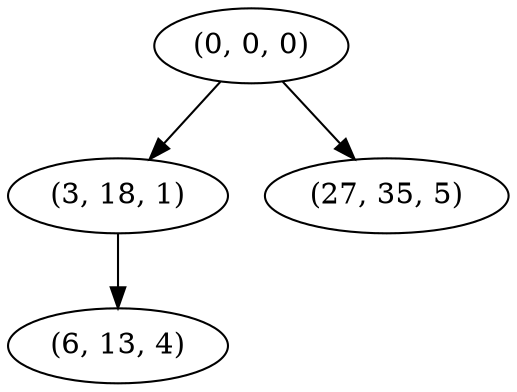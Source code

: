 digraph tree {
    "(0, 0, 0)";
    "(3, 18, 1)";
    "(6, 13, 4)";
    "(27, 35, 5)";
    "(0, 0, 0)" -> "(3, 18, 1)";
    "(0, 0, 0)" -> "(27, 35, 5)";
    "(3, 18, 1)" -> "(6, 13, 4)";
}
